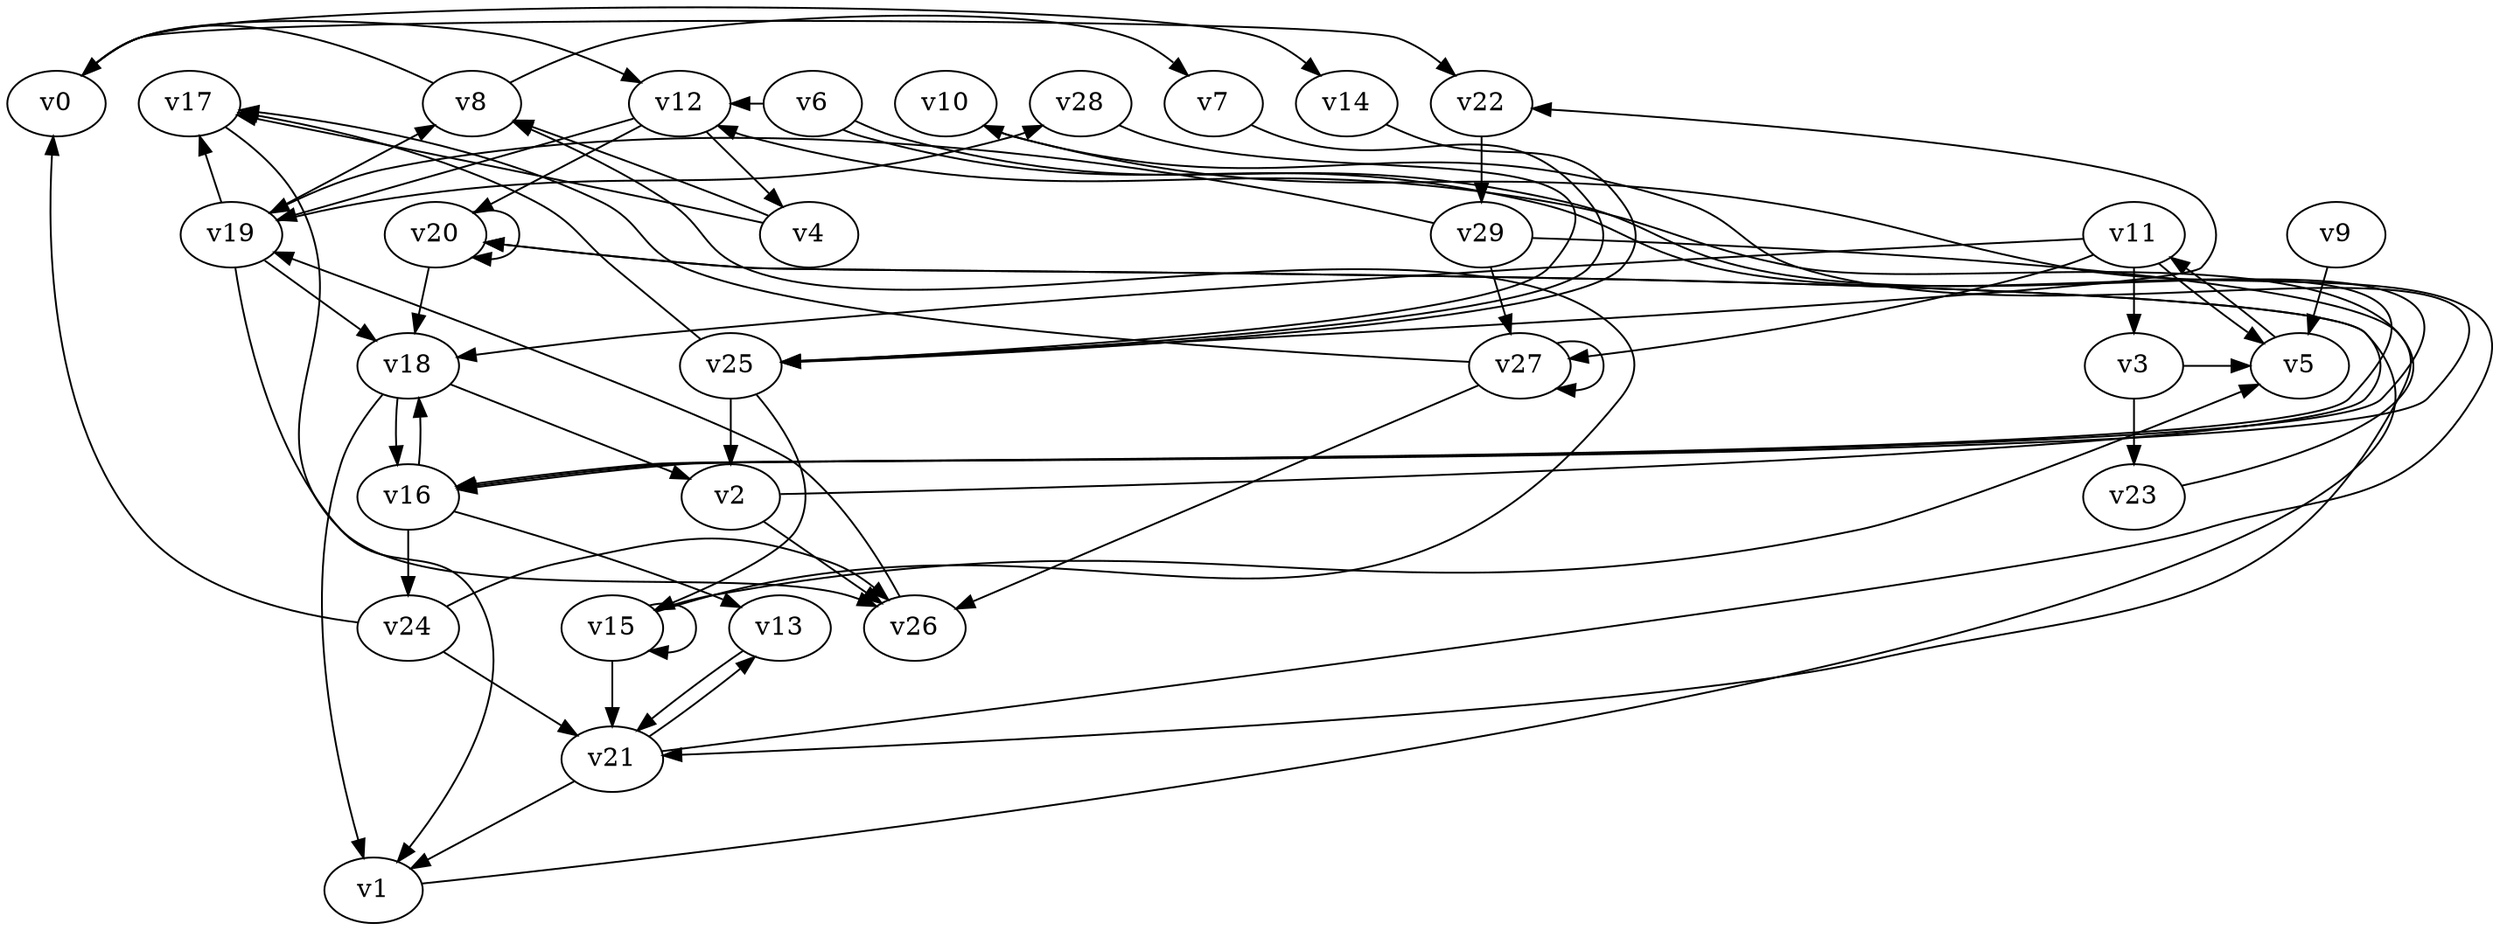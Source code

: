 // Benchmark game 32 - 30 vertices
digraph G {
    v0 [name="v0", player=1];
    v1 [name="v1", player=0];
    v2 [name="v2", player=1];
    v3 [name="v3", player=1];
    v4 [name="v4", player=0];
    v5 [name="v5", player=1];
    v6 [name="v6", player=0];
    v7 [name="v7", player=1];
    v8 [name="v8", player=0];
    v9 [name="v9", player=1];
    v10 [name="v10", player=1];
    v11 [name="v11", player=0, target=1];
    v12 [name="v12", player=0, target=1];
    v13 [name="v13", player=0];
    v14 [name="v14", player=0];
    v15 [name="v15", player=1];
    v16 [name="v16", player=0, target=1];
    v17 [name="v17", player=0];
    v18 [name="v18", player=0];
    v19 [name="v19", player=1];
    v20 [name="v20", player=1];
    v21 [name="v21", player=0];
    v22 [name="v22", player=0];
    v23 [name="v23", player=1];
    v24 [name="v24", player=0];
    v25 [name="v25", player=0, target=1];
    v26 [name="v26", player=1];
    v27 [name="v27", player=1];
    v28 [name="v28", player=0];
    v29 [name="v29", player=0, target=1];

    v0 -> v14 [constraint="time <= 6"];
    v1 -> v20 [constraint="time == 16"];
    v2 -> v20 [constraint="time >= 14"];
    v3 -> v23;
    v4 -> v17 [constraint="time % 5 == 3"];
    v5 -> v11 [constraint="time % 2 == 1"];
    v6 -> v12 [constraint="(time % 3 == 1) || (time % 4 == 1)"];
    v7 -> v25 [constraint="time == 19"];
    v8 -> v0 [constraint="time % 3 == 1"];
    v9 -> v5;
    v10 -> v16 [constraint="time % 3 == 0"];
    v11 -> v5;
    v12 -> v19 [constraint="time >= 2"];
    v13 -> v21;
    v14 -> v25 [constraint="time == 3"];
    v15 -> v15 [constraint="time % 5 == 1"];
    v16 -> v18;
    v17 -> v26 [constraint="time == 7"];
    v18 -> v1;
    v19 -> v18;
    v20 -> v20 [constraint="time % 6 == 1"];
    v21 -> v1;
    v22 -> v29;
    v23 -> v12 [constraint="time % 6 == 5"];
    v24 -> v0 [constraint="time <= 14"];
    v25 -> v2;
    v26 -> v19 [constraint="(time >= 3) && (time <= 18)"];
    v27 -> v26 [constraint="time == 4"];
    v28 -> v25 [constraint="time % 3 == 2"];
    v29 -> v21 [constraint="time % 3 == 2"];
    v21 -> v10 [constraint="time <= 24"];
    v18 -> v2;
    v12 -> v4;
    v6 -> v16 [constraint="time <= 21"];
    v21 -> v13 [constraint="time >= 10"];
    v3 -> v5 [constraint="time == 19"];
    v19 -> v1 [constraint="time <= 22"];
    v16 -> v24;
    v15 -> v21;
    v19 -> v17 [constraint="time >= 15"];
    v24 -> v21 [constraint="time % 6 == 3"];
    v11 -> v27;
    v16 -> v13;
    v25 -> v15 [constraint="time >= 7"];
    v11 -> v18 [constraint="time >= 15"];
    v24 -> v26 [constraint="time % 2 == 1"];
    v4 -> v8 [constraint="time == 7"];
    v29 -> v27;
    v19 -> v28 [constraint="time % 4 == 1"];
    v0 -> v22 [constraint="time >= 1"];
    v18 -> v16;
    v0 -> v12 [constraint="time % 4 == 3"];
    v11 -> v3;
    v20 -> v18;
    v27 -> v17 [constraint="time == 11"];
    v19 -> v8 [constraint="(time % 2 == 1) || (time % 5 == 2)"];
    v15 -> v5 [constraint="time == 17"];
    v15 -> v8 [constraint="(time >= 7) && (time <= 17)"];
    v27 -> v27 [constraint="time % 3 == 1"];
    v25 -> v22 [constraint="time <= 8"];
    v6 -> v16 [constraint="time == 10"];
    v25 -> v17 [constraint="time % 2 == 0"];
    v12 -> v20;
    v2 -> v26;
    v29 -> v19 [constraint="time == 2"];
    v8 -> v7 [constraint="time == 19"];
}
